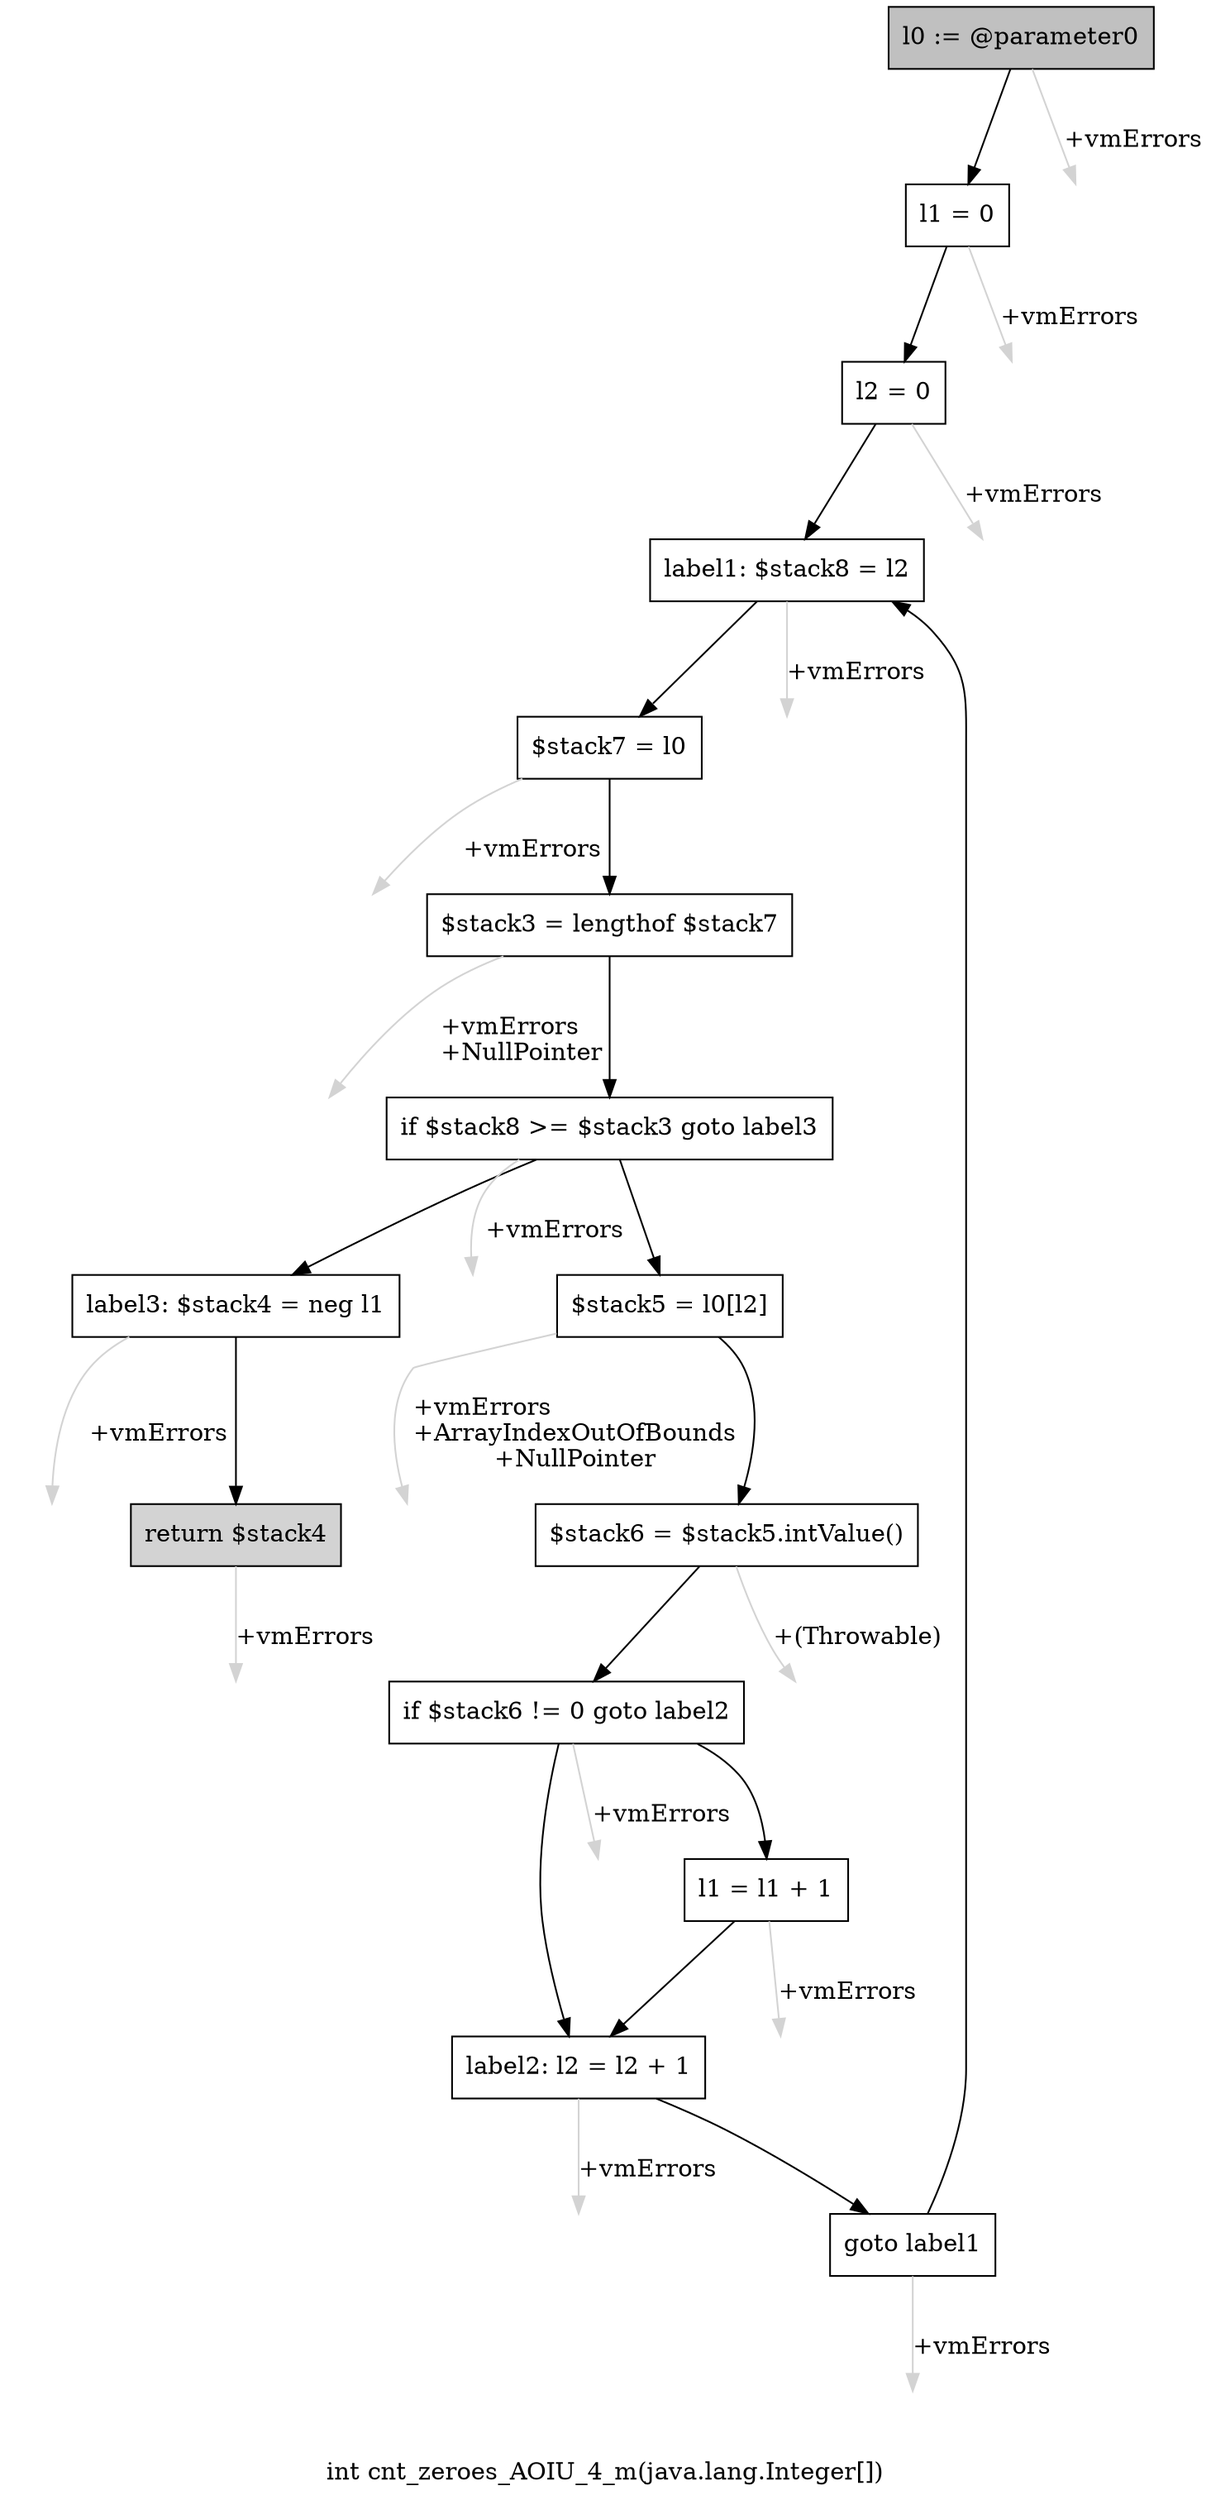 digraph "int cnt_zeroes_AOIU_4_m(java.lang.Integer[])" {
    label="int cnt_zeroes_AOIU_4_m(java.lang.Integer[])";
    node [shape=box];
    "0" [style=filled,fillcolor=gray,label="l0 := @parameter0",];
    "1" [label="l1 = 0",];
    "0"->"1" [color=black,];
    "15" [style=invis,label="Esc",];
    "0"->"15" [color=lightgray,label="\l+vmErrors",];
    "2" [label="l2 = 0",];
    "1"->"2" [color=black,];
    "16" [style=invis,label="Esc",];
    "1"->"16" [color=lightgray,label="\l+vmErrors",];
    "3" [label="label1: $stack8 = l2",];
    "2"->"3" [color=black,];
    "17" [style=invis,label="Esc",];
    "2"->"17" [color=lightgray,label="\l+vmErrors",];
    "4" [label="$stack7 = l0",];
    "3"->"4" [color=black,];
    "18" [style=invis,label="Esc",];
    "3"->"18" [color=lightgray,label="\l+vmErrors",];
    "5" [label="$stack3 = lengthof $stack7",];
    "4"->"5" [color=black,];
    "19" [style=invis,label="Esc",];
    "4"->"19" [color=lightgray,label="\l+vmErrors",];
    "6" [label="if $stack8 >= $stack3 goto label3",];
    "5"->"6" [color=black,];
    "20" [style=invis,label="Esc",];
    "5"->"20" [color=lightgray,label="\l+vmErrors\l+NullPointer",];
    "7" [label="$stack5 = l0[l2]",];
    "6"->"7" [color=black,];
    "13" [label="label3: $stack4 = neg l1",];
    "6"->"13" [color=black,];
    "21" [style=invis,label="Esc",];
    "6"->"21" [color=lightgray,label="\l+vmErrors",];
    "8" [label="$stack6 = $stack5.intValue()",];
    "7"->"8" [color=black,];
    "22" [style=invis,label="Esc",];
    "7"->"22" [color=lightgray,label="\l+vmErrors\l+ArrayIndexOutOfBounds\l+NullPointer",];
    "9" [label="if $stack6 != 0 goto label2",];
    "8"->"9" [color=black,];
    "23" [style=invis,label="Esc",];
    "8"->"23" [color=lightgray,label="\l+(Throwable)",];
    "10" [label="l1 = l1 + 1",];
    "9"->"10" [color=black,];
    "11" [label="label2: l2 = l2 + 1",];
    "9"->"11" [color=black,];
    "24" [style=invis,label="Esc",];
    "9"->"24" [color=lightgray,label="\l+vmErrors",];
    "10"->"11" [color=black,];
    "25" [style=invis,label="Esc",];
    "10"->"25" [color=lightgray,label="\l+vmErrors",];
    "12" [label="goto label1",];
    "11"->"12" [color=black,];
    "26" [style=invis,label="Esc",];
    "11"->"26" [color=lightgray,label="\l+vmErrors",];
    "12"->"3" [color=black,];
    "27" [style=invis,label="Esc",];
    "12"->"27" [color=lightgray,label="\l+vmErrors",];
    "14" [style=filled,fillcolor=lightgray,label="return $stack4",];
    "13"->"14" [color=black,];
    "28" [style=invis,label="Esc",];
    "13"->"28" [color=lightgray,label="\l+vmErrors",];
    "29" [style=invis,label="Esc",];
    "14"->"29" [color=lightgray,label="\l+vmErrors",];
}
